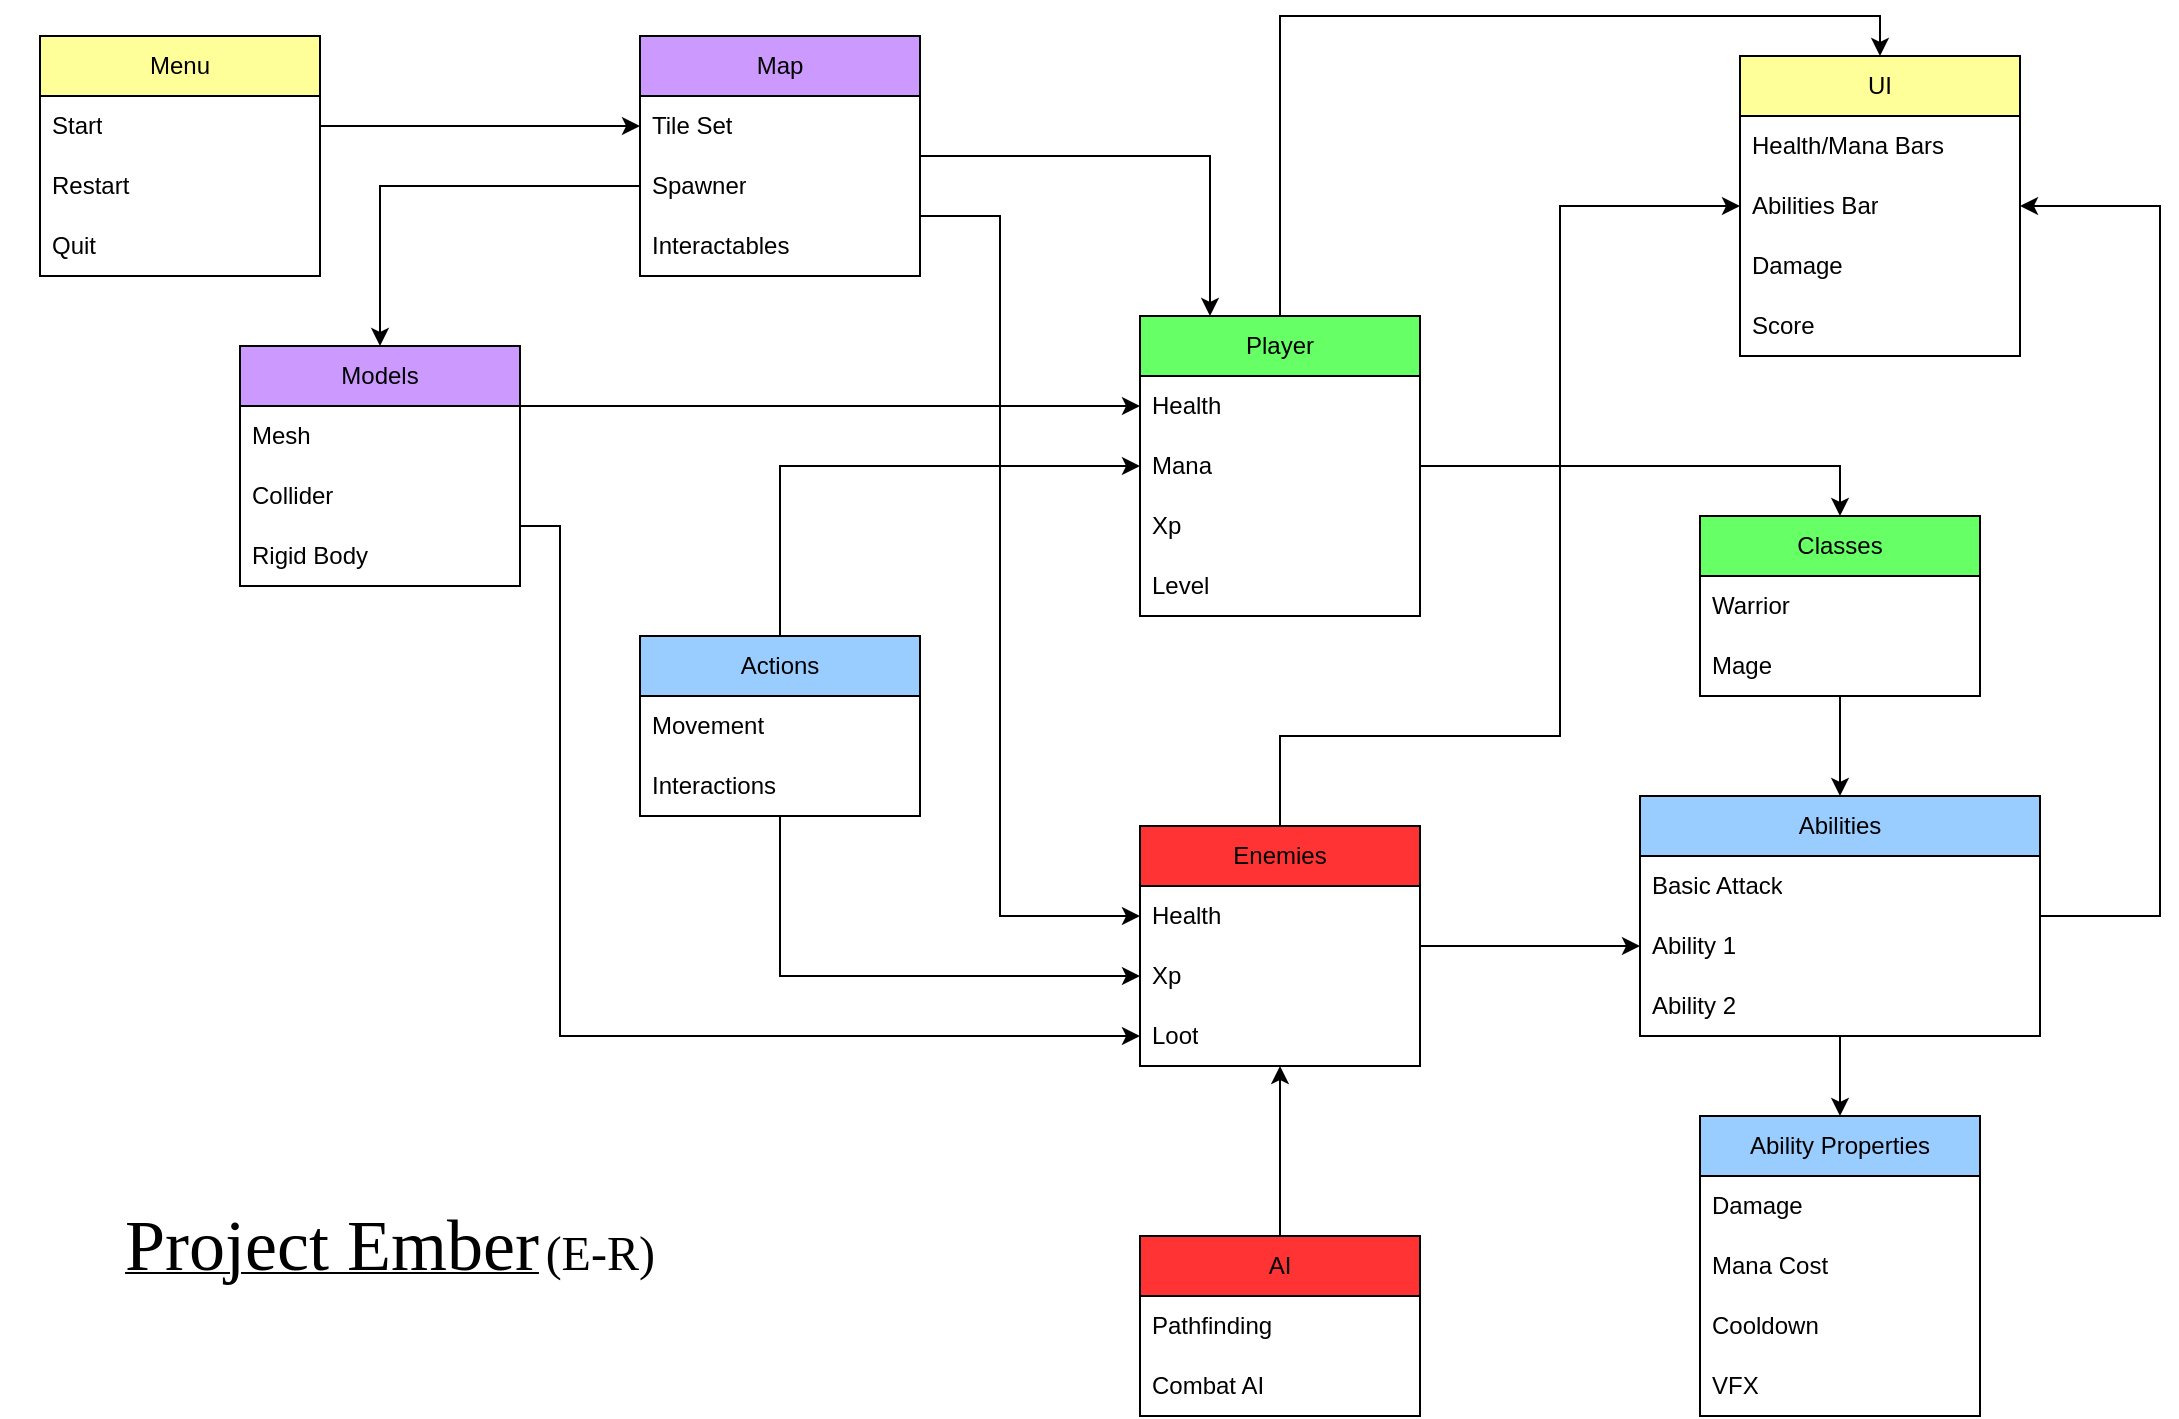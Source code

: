<mxfile version="27.2.0">
  <diagram name="Page-1" id="4ktn9xHKx8j0P0xazlFo">
    <mxGraphModel dx="2304" dy="723" grid="1" gridSize="10" guides="1" tooltips="1" connect="1" arrows="1" fold="1" page="1" pageScale="1" pageWidth="850" pageHeight="1100" math="0" shadow="0">
      <root>
        <mxCell id="0" />
        <mxCell id="1" parent="0" />
        <mxCell id="i6w6GY8ARu7wAWxQO4E6-29" style="edgeStyle=orthogonalEdgeStyle;rounded=0;orthogonalLoop=1;jettySize=auto;html=1;exitX=0.5;exitY=0;exitDx=0;exitDy=0;entryX=0.5;entryY=0;entryDx=0;entryDy=0;" edge="1" parent="1" source="i6w6GY8ARu7wAWxQO4E6-7" target="i6w6GY8ARu7wAWxQO4E6-23">
          <mxGeometry relative="1" as="geometry" />
        </mxCell>
        <mxCell id="i6w6GY8ARu7wAWxQO4E6-7" value="Player" style="swimlane;fontStyle=0;childLayout=stackLayout;horizontal=1;startSize=30;horizontalStack=0;resizeParent=1;resizeParentMax=0;resizeLast=0;collapsible=1;marginBottom=0;whiteSpace=wrap;html=1;fillColor=light-dark(#66FF66,#99FF99);" vertex="1" parent="1">
          <mxGeometry x="310" y="270" width="140" height="150" as="geometry" />
        </mxCell>
        <mxCell id="i6w6GY8ARu7wAWxQO4E6-8" value="Health" style="text;strokeColor=none;fillColor=none;align=left;verticalAlign=middle;spacingLeft=4;spacingRight=4;overflow=hidden;points=[[0,0.5],[1,0.5]];portConstraint=eastwest;rotatable=0;whiteSpace=wrap;html=1;" vertex="1" parent="i6w6GY8ARu7wAWxQO4E6-7">
          <mxGeometry y="30" width="140" height="30" as="geometry" />
        </mxCell>
        <mxCell id="i6w6GY8ARu7wAWxQO4E6-9" value="Mana" style="text;strokeColor=none;fillColor=none;align=left;verticalAlign=middle;spacingLeft=4;spacingRight=4;overflow=hidden;points=[[0,0.5],[1,0.5]];portConstraint=eastwest;rotatable=0;whiteSpace=wrap;html=1;" vertex="1" parent="i6w6GY8ARu7wAWxQO4E6-7">
          <mxGeometry y="60" width="140" height="30" as="geometry" />
        </mxCell>
        <mxCell id="i6w6GY8ARu7wAWxQO4E6-10" value="Xp" style="text;strokeColor=none;fillColor=none;align=left;verticalAlign=middle;spacingLeft=4;spacingRight=4;overflow=hidden;points=[[0,0.5],[1,0.5]];portConstraint=eastwest;rotatable=0;whiteSpace=wrap;html=1;" vertex="1" parent="i6w6GY8ARu7wAWxQO4E6-7">
          <mxGeometry y="90" width="140" height="30" as="geometry" />
        </mxCell>
        <mxCell id="i6w6GY8ARu7wAWxQO4E6-11" value="Level" style="text;strokeColor=none;fillColor=none;align=left;verticalAlign=middle;spacingLeft=4;spacingRight=4;overflow=hidden;points=[[0,0.5],[1,0.5]];portConstraint=eastwest;rotatable=0;whiteSpace=wrap;html=1;" vertex="1" parent="i6w6GY8ARu7wAWxQO4E6-7">
          <mxGeometry y="120" width="140" height="30" as="geometry" />
        </mxCell>
        <mxCell id="i6w6GY8ARu7wAWxQO4E6-38" style="edgeStyle=orthogonalEdgeStyle;rounded=0;orthogonalLoop=1;jettySize=auto;html=1;exitX=1;exitY=0.5;exitDx=0;exitDy=0;entryX=1;entryY=0.5;entryDx=0;entryDy=0;" edge="1" parent="1" source="i6w6GY8ARu7wAWxQO4E6-13" target="i6w6GY8ARu7wAWxQO4E6-25">
          <mxGeometry relative="1" as="geometry">
            <Array as="points">
              <mxPoint x="820" y="570" />
              <mxPoint x="820" y="215" />
            </Array>
          </mxGeometry>
        </mxCell>
        <mxCell id="i6w6GY8ARu7wAWxQO4E6-62" style="edgeStyle=orthogonalEdgeStyle;rounded=0;orthogonalLoop=1;jettySize=auto;html=1;exitX=0.5;exitY=1;exitDx=0;exitDy=0;entryX=0.5;entryY=0;entryDx=0;entryDy=0;" edge="1" parent="1" source="i6w6GY8ARu7wAWxQO4E6-13" target="i6w6GY8ARu7wAWxQO4E6-58">
          <mxGeometry relative="1" as="geometry" />
        </mxCell>
        <mxCell id="i6w6GY8ARu7wAWxQO4E6-13" value="Abilities" style="swimlane;fontStyle=0;childLayout=stackLayout;horizontal=1;startSize=30;horizontalStack=0;resizeParent=1;resizeParentMax=0;resizeLast=0;collapsible=1;marginBottom=0;whiteSpace=wrap;html=1;fillColor=#99CCFF;" vertex="1" parent="1">
          <mxGeometry x="560" y="510" width="200" height="120" as="geometry" />
        </mxCell>
        <mxCell id="i6w6GY8ARu7wAWxQO4E6-14" value="Basic Attack" style="text;strokeColor=none;fillColor=none;align=left;verticalAlign=middle;spacingLeft=4;spacingRight=4;overflow=hidden;points=[[0,0.5],[1,0.5]];portConstraint=eastwest;rotatable=0;whiteSpace=wrap;html=1;" vertex="1" parent="i6w6GY8ARu7wAWxQO4E6-13">
          <mxGeometry y="30" width="200" height="30" as="geometry" />
        </mxCell>
        <mxCell id="i6w6GY8ARu7wAWxQO4E6-15" value="Ability 1" style="text;strokeColor=none;fillColor=none;align=left;verticalAlign=middle;spacingLeft=4;spacingRight=4;overflow=hidden;points=[[0,0.5],[1,0.5]];portConstraint=eastwest;rotatable=0;whiteSpace=wrap;html=1;" vertex="1" parent="i6w6GY8ARu7wAWxQO4E6-13">
          <mxGeometry y="60" width="200" height="30" as="geometry" />
        </mxCell>
        <mxCell id="i6w6GY8ARu7wAWxQO4E6-16" value="Ability 2" style="text;strokeColor=none;fillColor=none;align=left;verticalAlign=middle;spacingLeft=4;spacingRight=4;overflow=hidden;points=[[0,0.5],[1,0.5]];portConstraint=eastwest;rotatable=0;whiteSpace=wrap;html=1;" vertex="1" parent="i6w6GY8ARu7wAWxQO4E6-13">
          <mxGeometry y="90" width="200" height="30" as="geometry" />
        </mxCell>
        <mxCell id="i6w6GY8ARu7wAWxQO4E6-22" style="edgeStyle=orthogonalEdgeStyle;rounded=0;orthogonalLoop=1;jettySize=auto;html=1;exitX=0.5;exitY=1;exitDx=0;exitDy=0;entryX=0.5;entryY=0;entryDx=0;entryDy=0;" edge="1" parent="1" source="i6w6GY8ARu7wAWxQO4E6-17" target="i6w6GY8ARu7wAWxQO4E6-13">
          <mxGeometry relative="1" as="geometry" />
        </mxCell>
        <mxCell id="i6w6GY8ARu7wAWxQO4E6-17" value="Classes" style="swimlane;fontStyle=0;childLayout=stackLayout;horizontal=1;startSize=30;horizontalStack=0;resizeParent=1;resizeParentMax=0;resizeLast=0;collapsible=1;marginBottom=0;whiteSpace=wrap;html=1;fillColor=light-dark(#66FF66,#99FF99);" vertex="1" parent="1">
          <mxGeometry x="590" y="370" width="140" height="90" as="geometry" />
        </mxCell>
        <mxCell id="i6w6GY8ARu7wAWxQO4E6-18" value="Warrior" style="text;strokeColor=none;fillColor=none;align=left;verticalAlign=middle;spacingLeft=4;spacingRight=4;overflow=hidden;points=[[0,0.5],[1,0.5]];portConstraint=eastwest;rotatable=0;whiteSpace=wrap;html=1;" vertex="1" parent="i6w6GY8ARu7wAWxQO4E6-17">
          <mxGeometry y="30" width="140" height="30" as="geometry" />
        </mxCell>
        <mxCell id="i6w6GY8ARu7wAWxQO4E6-19" value="Mage" style="text;strokeColor=none;fillColor=none;align=left;verticalAlign=middle;spacingLeft=4;spacingRight=4;overflow=hidden;points=[[0,0.5],[1,0.5]];portConstraint=eastwest;rotatable=0;whiteSpace=wrap;html=1;" vertex="1" parent="i6w6GY8ARu7wAWxQO4E6-17">
          <mxGeometry y="60" width="140" height="30" as="geometry" />
        </mxCell>
        <mxCell id="i6w6GY8ARu7wAWxQO4E6-21" style="edgeStyle=orthogonalEdgeStyle;rounded=0;orthogonalLoop=1;jettySize=auto;html=1;exitX=1;exitY=0.5;exitDx=0;exitDy=0;entryX=0.5;entryY=0;entryDx=0;entryDy=0;" edge="1" parent="1" source="i6w6GY8ARu7wAWxQO4E6-9" target="i6w6GY8ARu7wAWxQO4E6-17">
          <mxGeometry relative="1" as="geometry" />
        </mxCell>
        <mxCell id="i6w6GY8ARu7wAWxQO4E6-23" value="UI" style="swimlane;fontStyle=0;childLayout=stackLayout;horizontal=1;startSize=30;horizontalStack=0;resizeParent=1;resizeParentMax=0;resizeLast=0;collapsible=1;marginBottom=0;whiteSpace=wrap;html=1;fillColor=#FFFF99;" vertex="1" parent="1">
          <mxGeometry x="610" y="140" width="140" height="150" as="geometry" />
        </mxCell>
        <mxCell id="i6w6GY8ARu7wAWxQO4E6-24" value="Health/Mana Bars" style="text;strokeColor=none;fillColor=none;align=left;verticalAlign=middle;spacingLeft=4;spacingRight=4;overflow=hidden;points=[[0,0.5],[1,0.5]];portConstraint=eastwest;rotatable=0;whiteSpace=wrap;html=1;" vertex="1" parent="i6w6GY8ARu7wAWxQO4E6-23">
          <mxGeometry y="30" width="140" height="30" as="geometry" />
        </mxCell>
        <mxCell id="i6w6GY8ARu7wAWxQO4E6-25" value="Abilities Bar" style="text;strokeColor=none;fillColor=none;align=left;verticalAlign=middle;spacingLeft=4;spacingRight=4;overflow=hidden;points=[[0,0.5],[1,0.5]];portConstraint=eastwest;rotatable=0;whiteSpace=wrap;html=1;" vertex="1" parent="i6w6GY8ARu7wAWxQO4E6-23">
          <mxGeometry y="60" width="140" height="30" as="geometry" />
        </mxCell>
        <mxCell id="i6w6GY8ARu7wAWxQO4E6-26" value="Damage" style="text;strokeColor=none;fillColor=none;align=left;verticalAlign=middle;spacingLeft=4;spacingRight=4;overflow=hidden;points=[[0,0.5],[1,0.5]];portConstraint=eastwest;rotatable=0;whiteSpace=wrap;html=1;" vertex="1" parent="i6w6GY8ARu7wAWxQO4E6-23">
          <mxGeometry y="90" width="140" height="30" as="geometry" />
        </mxCell>
        <mxCell id="i6w6GY8ARu7wAWxQO4E6-27" value="Score" style="text;strokeColor=none;fillColor=none;align=left;verticalAlign=middle;spacingLeft=4;spacingRight=4;overflow=hidden;points=[[0,0.5],[1,0.5]];portConstraint=eastwest;rotatable=0;whiteSpace=wrap;html=1;" vertex="1" parent="i6w6GY8ARu7wAWxQO4E6-23">
          <mxGeometry y="120" width="140" height="30" as="geometry" />
        </mxCell>
        <mxCell id="i6w6GY8ARu7wAWxQO4E6-39" style="edgeStyle=orthogonalEdgeStyle;rounded=0;orthogonalLoop=1;jettySize=auto;html=1;exitX=1;exitY=0.5;exitDx=0;exitDy=0;entryX=0;entryY=0.5;entryDx=0;entryDy=0;" edge="1" parent="1" source="i6w6GY8ARu7wAWxQO4E6-32" target="i6w6GY8ARu7wAWxQO4E6-15">
          <mxGeometry relative="1" as="geometry" />
        </mxCell>
        <mxCell id="i6w6GY8ARu7wAWxQO4E6-51" style="edgeStyle=orthogonalEdgeStyle;rounded=0;orthogonalLoop=1;jettySize=auto;html=1;exitX=0.5;exitY=0;exitDx=0;exitDy=0;entryX=0;entryY=0.5;entryDx=0;entryDy=0;" edge="1" parent="1" source="i6w6GY8ARu7wAWxQO4E6-32" target="i6w6GY8ARu7wAWxQO4E6-25">
          <mxGeometry relative="1" as="geometry">
            <Array as="points">
              <mxPoint x="380" y="480" />
              <mxPoint x="520" y="480" />
              <mxPoint x="520" y="215" />
            </Array>
          </mxGeometry>
        </mxCell>
        <mxCell id="i6w6GY8ARu7wAWxQO4E6-32" value="Enemies" style="swimlane;fontStyle=0;childLayout=stackLayout;horizontal=1;startSize=30;horizontalStack=0;resizeParent=1;resizeParentMax=0;resizeLast=0;collapsible=1;marginBottom=0;whiteSpace=wrap;html=1;fillColor=#FF3333;" vertex="1" parent="1">
          <mxGeometry x="310" y="525" width="140" height="120" as="geometry" />
        </mxCell>
        <mxCell id="i6w6GY8ARu7wAWxQO4E6-33" value="Health" style="text;strokeColor=none;fillColor=none;align=left;verticalAlign=middle;spacingLeft=4;spacingRight=4;overflow=hidden;points=[[0,0.5],[1,0.5]];portConstraint=eastwest;rotatable=0;whiteSpace=wrap;html=1;" vertex="1" parent="i6w6GY8ARu7wAWxQO4E6-32">
          <mxGeometry y="30" width="140" height="30" as="geometry" />
        </mxCell>
        <mxCell id="i6w6GY8ARu7wAWxQO4E6-34" value="Xp" style="text;strokeColor=none;fillColor=none;align=left;verticalAlign=middle;spacingLeft=4;spacingRight=4;overflow=hidden;points=[[0,0.5],[1,0.5]];portConstraint=eastwest;rotatable=0;whiteSpace=wrap;html=1;" vertex="1" parent="i6w6GY8ARu7wAWxQO4E6-32">
          <mxGeometry y="60" width="140" height="30" as="geometry" />
        </mxCell>
        <mxCell id="i6w6GY8ARu7wAWxQO4E6-35" value="Loot" style="text;strokeColor=none;fillColor=none;align=left;verticalAlign=middle;spacingLeft=4;spacingRight=4;overflow=hidden;points=[[0,0.5],[1,0.5]];portConstraint=eastwest;rotatable=0;whiteSpace=wrap;html=1;" vertex="1" parent="i6w6GY8ARu7wAWxQO4E6-32">
          <mxGeometry y="90" width="140" height="30" as="geometry" />
        </mxCell>
        <mxCell id="i6w6GY8ARu7wAWxQO4E6-49" style="edgeStyle=orthogonalEdgeStyle;rounded=0;orthogonalLoop=1;jettySize=auto;html=1;exitX=0.5;exitY=0;exitDx=0;exitDy=0;entryX=0;entryY=0.5;entryDx=0;entryDy=0;" edge="1" parent="1" source="i6w6GY8ARu7wAWxQO4E6-40" target="i6w6GY8ARu7wAWxQO4E6-9">
          <mxGeometry relative="1" as="geometry" />
        </mxCell>
        <mxCell id="i6w6GY8ARu7wAWxQO4E6-50" style="edgeStyle=orthogonalEdgeStyle;rounded=0;orthogonalLoop=1;jettySize=auto;html=1;exitX=0.5;exitY=1;exitDx=0;exitDy=0;entryX=0;entryY=0.5;entryDx=0;entryDy=0;" edge="1" parent="1" source="i6w6GY8ARu7wAWxQO4E6-40" target="i6w6GY8ARu7wAWxQO4E6-34">
          <mxGeometry relative="1" as="geometry" />
        </mxCell>
        <mxCell id="i6w6GY8ARu7wAWxQO4E6-40" value="Actions" style="swimlane;fontStyle=0;childLayout=stackLayout;horizontal=1;startSize=30;horizontalStack=0;resizeParent=1;resizeParentMax=0;resizeLast=0;collapsible=1;marginBottom=0;whiteSpace=wrap;html=1;fillColor=#99CCFF;" vertex="1" parent="1">
          <mxGeometry x="60" y="430" width="140" height="90" as="geometry" />
        </mxCell>
        <mxCell id="i6w6GY8ARu7wAWxQO4E6-41" value="Movement" style="text;strokeColor=none;fillColor=none;align=left;verticalAlign=middle;spacingLeft=4;spacingRight=4;overflow=hidden;points=[[0,0.5],[1,0.5]];portConstraint=eastwest;rotatable=0;whiteSpace=wrap;html=1;" vertex="1" parent="i6w6GY8ARu7wAWxQO4E6-40">
          <mxGeometry y="30" width="140" height="30" as="geometry" />
        </mxCell>
        <mxCell id="i6w6GY8ARu7wAWxQO4E6-42" value="Interactions" style="text;strokeColor=none;fillColor=none;align=left;verticalAlign=middle;spacingLeft=4;spacingRight=4;overflow=hidden;points=[[0,0.5],[1,0.5]];portConstraint=eastwest;rotatable=0;whiteSpace=wrap;html=1;" vertex="1" parent="i6w6GY8ARu7wAWxQO4E6-40">
          <mxGeometry y="60" width="140" height="30" as="geometry" />
        </mxCell>
        <mxCell id="i6w6GY8ARu7wAWxQO4E6-48" style="edgeStyle=orthogonalEdgeStyle;rounded=0;orthogonalLoop=1;jettySize=auto;html=1;exitX=0.5;exitY=0;exitDx=0;exitDy=0;entryX=0.5;entryY=1;entryDx=0;entryDy=0;" edge="1" parent="1" source="i6w6GY8ARu7wAWxQO4E6-44" target="i6w6GY8ARu7wAWxQO4E6-32">
          <mxGeometry relative="1" as="geometry" />
        </mxCell>
        <mxCell id="i6w6GY8ARu7wAWxQO4E6-44" value="AI" style="swimlane;fontStyle=0;childLayout=stackLayout;horizontal=1;startSize=30;horizontalStack=0;resizeParent=1;resizeParentMax=0;resizeLast=0;collapsible=1;marginBottom=0;whiteSpace=wrap;html=1;fillColor=#FF3333;" vertex="1" parent="1">
          <mxGeometry x="310" y="730" width="140" height="90" as="geometry" />
        </mxCell>
        <mxCell id="i6w6GY8ARu7wAWxQO4E6-45" value="Pathfinding" style="text;strokeColor=none;fillColor=none;align=left;verticalAlign=middle;spacingLeft=4;spacingRight=4;overflow=hidden;points=[[0,0.5],[1,0.5]];portConstraint=eastwest;rotatable=0;whiteSpace=wrap;html=1;" vertex="1" parent="i6w6GY8ARu7wAWxQO4E6-44">
          <mxGeometry y="30" width="140" height="30" as="geometry" />
        </mxCell>
        <mxCell id="i6w6GY8ARu7wAWxQO4E6-46" value="Combat AI" style="text;strokeColor=none;fillColor=none;align=left;verticalAlign=middle;spacingLeft=4;spacingRight=4;overflow=hidden;points=[[0,0.5],[1,0.5]];portConstraint=eastwest;rotatable=0;whiteSpace=wrap;html=1;" vertex="1" parent="i6w6GY8ARu7wAWxQO4E6-44">
          <mxGeometry y="60" width="140" height="30" as="geometry" />
        </mxCell>
        <mxCell id="i6w6GY8ARu7wAWxQO4E6-56" style="edgeStyle=orthogonalEdgeStyle;rounded=0;orthogonalLoop=1;jettySize=auto;html=1;exitX=1;exitY=0.5;exitDx=0;exitDy=0;entryX=0.25;entryY=0;entryDx=0;entryDy=0;" edge="1" parent="1" source="i6w6GY8ARu7wAWxQO4E6-52" target="i6w6GY8ARu7wAWxQO4E6-7">
          <mxGeometry relative="1" as="geometry" />
        </mxCell>
        <mxCell id="i6w6GY8ARu7wAWxQO4E6-57" style="edgeStyle=orthogonalEdgeStyle;rounded=0;orthogonalLoop=1;jettySize=auto;html=1;exitX=1;exitY=0.75;exitDx=0;exitDy=0;entryX=0;entryY=0.5;entryDx=0;entryDy=0;" edge="1" parent="1" source="i6w6GY8ARu7wAWxQO4E6-52" target="i6w6GY8ARu7wAWxQO4E6-33">
          <mxGeometry relative="1" as="geometry">
            <Array as="points">
              <mxPoint x="240" y="220" />
              <mxPoint x="240" y="570" />
            </Array>
          </mxGeometry>
        </mxCell>
        <mxCell id="i6w6GY8ARu7wAWxQO4E6-52" value="Map" style="swimlane;fontStyle=0;childLayout=stackLayout;horizontal=1;startSize=30;horizontalStack=0;resizeParent=1;resizeParentMax=0;resizeLast=0;collapsible=1;marginBottom=0;whiteSpace=wrap;html=1;fillColor=#CC99FF;" vertex="1" parent="1">
          <mxGeometry x="60" y="130" width="140" height="120" as="geometry" />
        </mxCell>
        <mxCell id="i6w6GY8ARu7wAWxQO4E6-53" value="Tile Set" style="text;strokeColor=none;fillColor=none;align=left;verticalAlign=middle;spacingLeft=4;spacingRight=4;overflow=hidden;points=[[0,0.5],[1,0.5]];portConstraint=eastwest;rotatable=0;whiteSpace=wrap;html=1;" vertex="1" parent="i6w6GY8ARu7wAWxQO4E6-52">
          <mxGeometry y="30" width="140" height="30" as="geometry" />
        </mxCell>
        <mxCell id="i6w6GY8ARu7wAWxQO4E6-54" value="Spawner" style="text;strokeColor=none;fillColor=none;align=left;verticalAlign=middle;spacingLeft=4;spacingRight=4;overflow=hidden;points=[[0,0.5],[1,0.5]];portConstraint=eastwest;rotatable=0;whiteSpace=wrap;html=1;" vertex="1" parent="i6w6GY8ARu7wAWxQO4E6-52">
          <mxGeometry y="60" width="140" height="30" as="geometry" />
        </mxCell>
        <mxCell id="i6w6GY8ARu7wAWxQO4E6-55" value="Interactables" style="text;strokeColor=none;fillColor=none;align=left;verticalAlign=middle;spacingLeft=4;spacingRight=4;overflow=hidden;points=[[0,0.5],[1,0.5]];portConstraint=eastwest;rotatable=0;whiteSpace=wrap;html=1;" vertex="1" parent="i6w6GY8ARu7wAWxQO4E6-52">
          <mxGeometry y="90" width="140" height="30" as="geometry" />
        </mxCell>
        <mxCell id="i6w6GY8ARu7wAWxQO4E6-58" value="Ability Properties" style="swimlane;fontStyle=0;childLayout=stackLayout;horizontal=1;startSize=30;horizontalStack=0;resizeParent=1;resizeParentMax=0;resizeLast=0;collapsible=1;marginBottom=0;whiteSpace=wrap;html=1;fillColor=#99CCFF;" vertex="1" parent="1">
          <mxGeometry x="590" y="670" width="140" height="150" as="geometry" />
        </mxCell>
        <mxCell id="i6w6GY8ARu7wAWxQO4E6-59" value="Damage" style="text;strokeColor=none;fillColor=none;align=left;verticalAlign=middle;spacingLeft=4;spacingRight=4;overflow=hidden;points=[[0,0.5],[1,0.5]];portConstraint=eastwest;rotatable=0;whiteSpace=wrap;html=1;" vertex="1" parent="i6w6GY8ARu7wAWxQO4E6-58">
          <mxGeometry y="30" width="140" height="30" as="geometry" />
        </mxCell>
        <mxCell id="i6w6GY8ARu7wAWxQO4E6-60" value="Mana Cost" style="text;strokeColor=none;fillColor=none;align=left;verticalAlign=middle;spacingLeft=4;spacingRight=4;overflow=hidden;points=[[0,0.5],[1,0.5]];portConstraint=eastwest;rotatable=0;whiteSpace=wrap;html=1;" vertex="1" parent="i6w6GY8ARu7wAWxQO4E6-58">
          <mxGeometry y="60" width="140" height="30" as="geometry" />
        </mxCell>
        <mxCell id="i6w6GY8ARu7wAWxQO4E6-61" value="Cooldown" style="text;strokeColor=none;fillColor=none;align=left;verticalAlign=middle;spacingLeft=4;spacingRight=4;overflow=hidden;points=[[0,0.5],[1,0.5]];portConstraint=eastwest;rotatable=0;whiteSpace=wrap;html=1;" vertex="1" parent="i6w6GY8ARu7wAWxQO4E6-58">
          <mxGeometry y="90" width="140" height="30" as="geometry" />
        </mxCell>
        <mxCell id="i6w6GY8ARu7wAWxQO4E6-63" value="VFX" style="text;strokeColor=none;fillColor=none;align=left;verticalAlign=middle;spacingLeft=4;spacingRight=4;overflow=hidden;points=[[0,0.5],[1,0.5]];portConstraint=eastwest;rotatable=0;whiteSpace=wrap;html=1;" vertex="1" parent="i6w6GY8ARu7wAWxQO4E6-58">
          <mxGeometry y="120" width="140" height="30" as="geometry" />
        </mxCell>
        <mxCell id="i6w6GY8ARu7wAWxQO4E6-69" style="edgeStyle=orthogonalEdgeStyle;rounded=0;orthogonalLoop=1;jettySize=auto;html=1;exitX=1;exitY=0.25;exitDx=0;exitDy=0;entryX=0;entryY=0.5;entryDx=0;entryDy=0;" edge="1" parent="1" source="i6w6GY8ARu7wAWxQO4E6-64" target="i6w6GY8ARu7wAWxQO4E6-8">
          <mxGeometry relative="1" as="geometry" />
        </mxCell>
        <mxCell id="i6w6GY8ARu7wAWxQO4E6-70" style="edgeStyle=orthogonalEdgeStyle;rounded=0;orthogonalLoop=1;jettySize=auto;html=1;exitX=1;exitY=0.75;exitDx=0;exitDy=0;entryX=0;entryY=0.5;entryDx=0;entryDy=0;" edge="1" parent="1" source="i6w6GY8ARu7wAWxQO4E6-64" target="i6w6GY8ARu7wAWxQO4E6-35">
          <mxGeometry relative="1" as="geometry">
            <Array as="points">
              <mxPoint x="20" y="375" />
              <mxPoint x="20" y="630" />
            </Array>
          </mxGeometry>
        </mxCell>
        <mxCell id="i6w6GY8ARu7wAWxQO4E6-64" value="Models" style="swimlane;fontStyle=0;childLayout=stackLayout;horizontal=1;startSize=30;horizontalStack=0;resizeParent=1;resizeParentMax=0;resizeLast=0;collapsible=1;marginBottom=0;whiteSpace=wrap;html=1;fillColor=#CC99FF;" vertex="1" parent="1">
          <mxGeometry x="-140" y="285" width="140" height="120" as="geometry" />
        </mxCell>
        <mxCell id="i6w6GY8ARu7wAWxQO4E6-65" value="Mesh" style="text;strokeColor=none;fillColor=none;align=left;verticalAlign=middle;spacingLeft=4;spacingRight=4;overflow=hidden;points=[[0,0.5],[1,0.5]];portConstraint=eastwest;rotatable=0;whiteSpace=wrap;html=1;" vertex="1" parent="i6w6GY8ARu7wAWxQO4E6-64">
          <mxGeometry y="30" width="140" height="30" as="geometry" />
        </mxCell>
        <mxCell id="i6w6GY8ARu7wAWxQO4E6-66" value="Collider" style="text;strokeColor=none;fillColor=none;align=left;verticalAlign=middle;spacingLeft=4;spacingRight=4;overflow=hidden;points=[[0,0.5],[1,0.5]];portConstraint=eastwest;rotatable=0;whiteSpace=wrap;html=1;" vertex="1" parent="i6w6GY8ARu7wAWxQO4E6-64">
          <mxGeometry y="60" width="140" height="30" as="geometry" />
        </mxCell>
        <mxCell id="i6w6GY8ARu7wAWxQO4E6-67" value="Rigid Body" style="text;strokeColor=none;fillColor=none;align=left;verticalAlign=middle;spacingLeft=4;spacingRight=4;overflow=hidden;points=[[0,0.5],[1,0.5]];portConstraint=eastwest;rotatable=0;whiteSpace=wrap;html=1;" vertex="1" parent="i6w6GY8ARu7wAWxQO4E6-64">
          <mxGeometry y="90" width="140" height="30" as="geometry" />
        </mxCell>
        <mxCell id="i6w6GY8ARu7wAWxQO4E6-71" style="edgeStyle=orthogonalEdgeStyle;rounded=0;orthogonalLoop=1;jettySize=auto;html=1;exitX=0;exitY=0.5;exitDx=0;exitDy=0;entryX=0.5;entryY=0;entryDx=0;entryDy=0;" edge="1" parent="1" source="i6w6GY8ARu7wAWxQO4E6-54" target="i6w6GY8ARu7wAWxQO4E6-64">
          <mxGeometry relative="1" as="geometry" />
        </mxCell>
        <mxCell id="i6w6GY8ARu7wAWxQO4E6-72" value="Menu" style="swimlane;fontStyle=0;childLayout=stackLayout;horizontal=1;startSize=30;horizontalStack=0;resizeParent=1;resizeParentMax=0;resizeLast=0;collapsible=1;marginBottom=0;whiteSpace=wrap;html=1;fillColor=#FFFF99;" vertex="1" parent="1">
          <mxGeometry x="-240" y="130" width="140" height="120" as="geometry" />
        </mxCell>
        <mxCell id="i6w6GY8ARu7wAWxQO4E6-73" value="Start" style="text;strokeColor=none;fillColor=none;align=left;verticalAlign=middle;spacingLeft=4;spacingRight=4;overflow=hidden;points=[[0,0.5],[1,0.5]];portConstraint=eastwest;rotatable=0;whiteSpace=wrap;html=1;" vertex="1" parent="i6w6GY8ARu7wAWxQO4E6-72">
          <mxGeometry y="30" width="140" height="30" as="geometry" />
        </mxCell>
        <mxCell id="i6w6GY8ARu7wAWxQO4E6-74" value="Restart" style="text;strokeColor=none;fillColor=none;align=left;verticalAlign=middle;spacingLeft=4;spacingRight=4;overflow=hidden;points=[[0,0.5],[1,0.5]];portConstraint=eastwest;rotatable=0;whiteSpace=wrap;html=1;" vertex="1" parent="i6w6GY8ARu7wAWxQO4E6-72">
          <mxGeometry y="60" width="140" height="30" as="geometry" />
        </mxCell>
        <mxCell id="i6w6GY8ARu7wAWxQO4E6-75" value="Quit" style="text;strokeColor=none;fillColor=none;align=left;verticalAlign=middle;spacingLeft=4;spacingRight=4;overflow=hidden;points=[[0,0.5],[1,0.5]];portConstraint=eastwest;rotatable=0;whiteSpace=wrap;html=1;" vertex="1" parent="i6w6GY8ARu7wAWxQO4E6-72">
          <mxGeometry y="90" width="140" height="30" as="geometry" />
        </mxCell>
        <mxCell id="i6w6GY8ARu7wAWxQO4E6-79" style="edgeStyle=orthogonalEdgeStyle;rounded=0;orthogonalLoop=1;jettySize=auto;html=1;exitX=1;exitY=0.5;exitDx=0;exitDy=0;entryX=0;entryY=0.5;entryDx=0;entryDy=0;" edge="1" parent="1" source="i6w6GY8ARu7wAWxQO4E6-73" target="i6w6GY8ARu7wAWxQO4E6-53">
          <mxGeometry relative="1" as="geometry" />
        </mxCell>
        <mxCell id="i6w6GY8ARu7wAWxQO4E6-80" value="&lt;u&gt;&lt;font face=&quot;Georgia&quot; style=&quot;font-size: 36px;&quot;&gt;Project Ember&lt;/font&gt;&lt;/u&gt;&amp;nbsp;&lt;font style=&quot;font-size: 24px;&quot; face=&quot;Georgia&quot;&gt;(E-R)&lt;/font&gt;" style="text;html=1;align=center;verticalAlign=middle;whiteSpace=wrap;rounded=0;" vertex="1" parent="1">
          <mxGeometry x="-260" y="690" width="390" height="90" as="geometry" />
        </mxCell>
      </root>
    </mxGraphModel>
  </diagram>
</mxfile>

